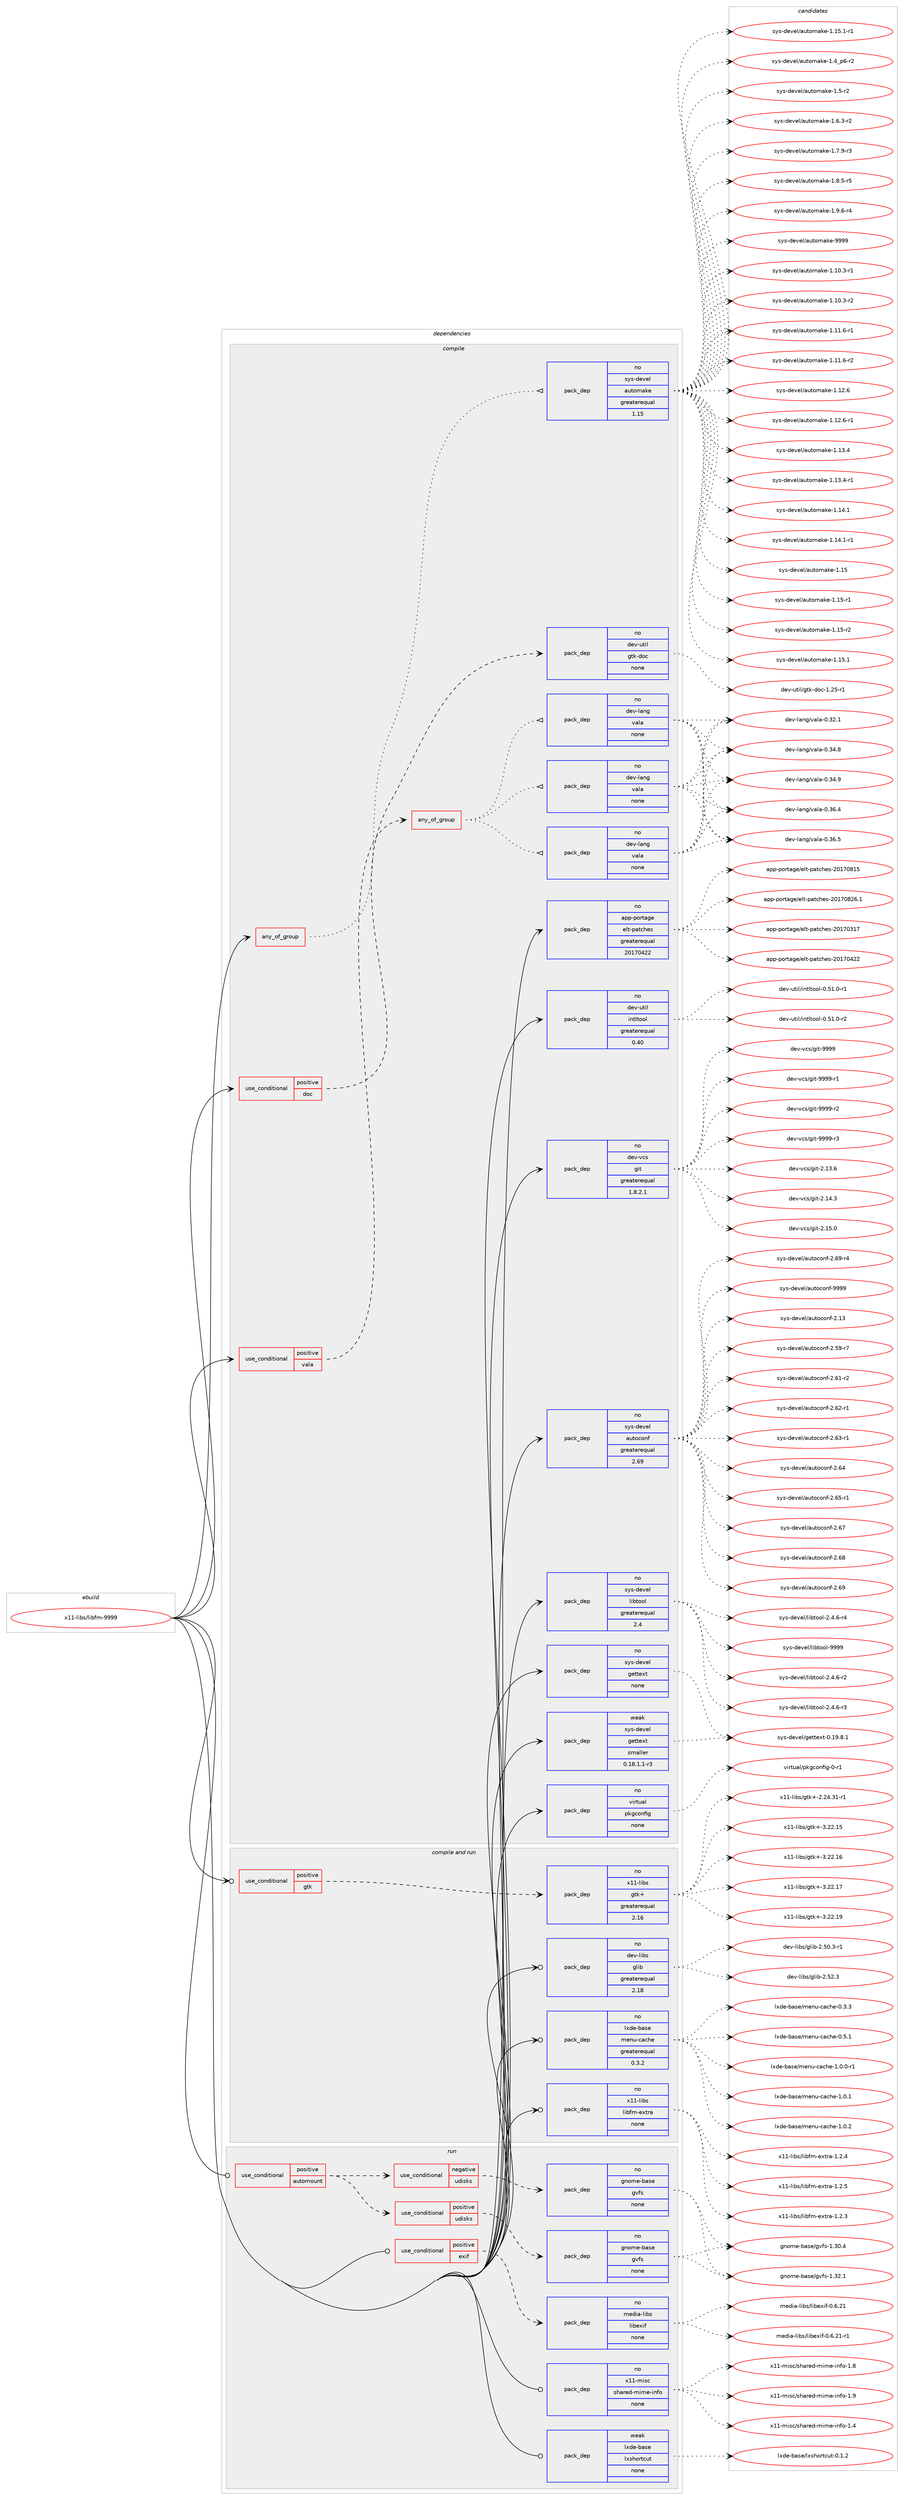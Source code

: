 digraph prolog {

# *************
# Graph options
# *************

newrank=true;
concentrate=true;
compound=true;
graph [rankdir=LR,fontname=Helvetica,fontsize=10,ranksep=1.5];#, ranksep=2.5, nodesep=0.2];
edge  [arrowhead=vee];
node  [fontname=Helvetica,fontsize=10];

# **********
# The ebuild
# **********

subgraph cluster_leftcol {
color=gray;
rank=same;
label=<<i>ebuild</i>>;
id [label="x11-libs/libfm-9999", color=red, width=4, href="../x11-libs/libfm-9999.svg"];
}

# ****************
# The dependencies
# ****************

subgraph cluster_midcol {
color=gray;
label=<<i>dependencies</i>>;
subgraph cluster_compile {
fillcolor="#eeeeee";
style=filled;
label=<<i>compile</i>>;
subgraph any9348 {
dependency519148 [label=<<TABLE BORDER="0" CELLBORDER="1" CELLSPACING="0" CELLPADDING="4"><TR><TD CELLPADDING="10">any_of_group</TD></TR></TABLE>>, shape=none, color=red];subgraph pack386811 {
dependency519149 [label=<<TABLE BORDER="0" CELLBORDER="1" CELLSPACING="0" CELLPADDING="4" WIDTH="220"><TR><TD ROWSPAN="6" CELLPADDING="30">pack_dep</TD></TR><TR><TD WIDTH="110">no</TD></TR><TR><TD>sys-devel</TD></TR><TR><TD>automake</TD></TR><TR><TD>greaterequal</TD></TR><TR><TD>1.15</TD></TR></TABLE>>, shape=none, color=blue];
}
dependency519148:e -> dependency519149:w [weight=20,style="dotted",arrowhead="oinv"];
}
id:e -> dependency519148:w [weight=20,style="solid",arrowhead="vee"];
subgraph cond122650 {
dependency519150 [label=<<TABLE BORDER="0" CELLBORDER="1" CELLSPACING="0" CELLPADDING="4"><TR><TD ROWSPAN="3" CELLPADDING="10">use_conditional</TD></TR><TR><TD>positive</TD></TR><TR><TD>doc</TD></TR></TABLE>>, shape=none, color=red];
subgraph pack386812 {
dependency519151 [label=<<TABLE BORDER="0" CELLBORDER="1" CELLSPACING="0" CELLPADDING="4" WIDTH="220"><TR><TD ROWSPAN="6" CELLPADDING="30">pack_dep</TD></TR><TR><TD WIDTH="110">no</TD></TR><TR><TD>dev-util</TD></TR><TR><TD>gtk-doc</TD></TR><TR><TD>none</TD></TR><TR><TD></TD></TR></TABLE>>, shape=none, color=blue];
}
dependency519150:e -> dependency519151:w [weight=20,style="dashed",arrowhead="vee"];
}
id:e -> dependency519150:w [weight=20,style="solid",arrowhead="vee"];
subgraph cond122651 {
dependency519152 [label=<<TABLE BORDER="0" CELLBORDER="1" CELLSPACING="0" CELLPADDING="4"><TR><TD ROWSPAN="3" CELLPADDING="10">use_conditional</TD></TR><TR><TD>positive</TD></TR><TR><TD>vala</TD></TR></TABLE>>, shape=none, color=red];
subgraph any9349 {
dependency519153 [label=<<TABLE BORDER="0" CELLBORDER="1" CELLSPACING="0" CELLPADDING="4"><TR><TD CELLPADDING="10">any_of_group</TD></TR></TABLE>>, shape=none, color=red];subgraph pack386813 {
dependency519154 [label=<<TABLE BORDER="0" CELLBORDER="1" CELLSPACING="0" CELLPADDING="4" WIDTH="220"><TR><TD ROWSPAN="6" CELLPADDING="30">pack_dep</TD></TR><TR><TD WIDTH="110">no</TD></TR><TR><TD>dev-lang</TD></TR><TR><TD>vala</TD></TR><TR><TD>none</TD></TR><TR><TD></TD></TR></TABLE>>, shape=none, color=blue];
}
dependency519153:e -> dependency519154:w [weight=20,style="dotted",arrowhead="oinv"];
subgraph pack386814 {
dependency519155 [label=<<TABLE BORDER="0" CELLBORDER="1" CELLSPACING="0" CELLPADDING="4" WIDTH="220"><TR><TD ROWSPAN="6" CELLPADDING="30">pack_dep</TD></TR><TR><TD WIDTH="110">no</TD></TR><TR><TD>dev-lang</TD></TR><TR><TD>vala</TD></TR><TR><TD>none</TD></TR><TR><TD></TD></TR></TABLE>>, shape=none, color=blue];
}
dependency519153:e -> dependency519155:w [weight=20,style="dotted",arrowhead="oinv"];
subgraph pack386815 {
dependency519156 [label=<<TABLE BORDER="0" CELLBORDER="1" CELLSPACING="0" CELLPADDING="4" WIDTH="220"><TR><TD ROWSPAN="6" CELLPADDING="30">pack_dep</TD></TR><TR><TD WIDTH="110">no</TD></TR><TR><TD>dev-lang</TD></TR><TR><TD>vala</TD></TR><TR><TD>none</TD></TR><TR><TD></TD></TR></TABLE>>, shape=none, color=blue];
}
dependency519153:e -> dependency519156:w [weight=20,style="dotted",arrowhead="oinv"];
}
dependency519152:e -> dependency519153:w [weight=20,style="dashed",arrowhead="vee"];
}
id:e -> dependency519152:w [weight=20,style="solid",arrowhead="vee"];
subgraph pack386816 {
dependency519157 [label=<<TABLE BORDER="0" CELLBORDER="1" CELLSPACING="0" CELLPADDING="4" WIDTH="220"><TR><TD ROWSPAN="6" CELLPADDING="30">pack_dep</TD></TR><TR><TD WIDTH="110">no</TD></TR><TR><TD>app-portage</TD></TR><TR><TD>elt-patches</TD></TR><TR><TD>greaterequal</TD></TR><TR><TD>20170422</TD></TR></TABLE>>, shape=none, color=blue];
}
id:e -> dependency519157:w [weight=20,style="solid",arrowhead="vee"];
subgraph pack386817 {
dependency519158 [label=<<TABLE BORDER="0" CELLBORDER="1" CELLSPACING="0" CELLPADDING="4" WIDTH="220"><TR><TD ROWSPAN="6" CELLPADDING="30">pack_dep</TD></TR><TR><TD WIDTH="110">no</TD></TR><TR><TD>dev-util</TD></TR><TR><TD>intltool</TD></TR><TR><TD>greaterequal</TD></TR><TR><TD>0.40</TD></TR></TABLE>>, shape=none, color=blue];
}
id:e -> dependency519158:w [weight=20,style="solid",arrowhead="vee"];
subgraph pack386818 {
dependency519159 [label=<<TABLE BORDER="0" CELLBORDER="1" CELLSPACING="0" CELLPADDING="4" WIDTH="220"><TR><TD ROWSPAN="6" CELLPADDING="30">pack_dep</TD></TR><TR><TD WIDTH="110">no</TD></TR><TR><TD>dev-vcs</TD></TR><TR><TD>git</TD></TR><TR><TD>greaterequal</TD></TR><TR><TD>1.8.2.1</TD></TR></TABLE>>, shape=none, color=blue];
}
id:e -> dependency519159:w [weight=20,style="solid",arrowhead="vee"];
subgraph pack386819 {
dependency519160 [label=<<TABLE BORDER="0" CELLBORDER="1" CELLSPACING="0" CELLPADDING="4" WIDTH="220"><TR><TD ROWSPAN="6" CELLPADDING="30">pack_dep</TD></TR><TR><TD WIDTH="110">no</TD></TR><TR><TD>sys-devel</TD></TR><TR><TD>autoconf</TD></TR><TR><TD>greaterequal</TD></TR><TR><TD>2.69</TD></TR></TABLE>>, shape=none, color=blue];
}
id:e -> dependency519160:w [weight=20,style="solid",arrowhead="vee"];
subgraph pack386820 {
dependency519161 [label=<<TABLE BORDER="0" CELLBORDER="1" CELLSPACING="0" CELLPADDING="4" WIDTH="220"><TR><TD ROWSPAN="6" CELLPADDING="30">pack_dep</TD></TR><TR><TD WIDTH="110">no</TD></TR><TR><TD>sys-devel</TD></TR><TR><TD>gettext</TD></TR><TR><TD>none</TD></TR><TR><TD></TD></TR></TABLE>>, shape=none, color=blue];
}
id:e -> dependency519161:w [weight=20,style="solid",arrowhead="vee"];
subgraph pack386821 {
dependency519162 [label=<<TABLE BORDER="0" CELLBORDER="1" CELLSPACING="0" CELLPADDING="4" WIDTH="220"><TR><TD ROWSPAN="6" CELLPADDING="30">pack_dep</TD></TR><TR><TD WIDTH="110">no</TD></TR><TR><TD>sys-devel</TD></TR><TR><TD>libtool</TD></TR><TR><TD>greaterequal</TD></TR><TR><TD>2.4</TD></TR></TABLE>>, shape=none, color=blue];
}
id:e -> dependency519162:w [weight=20,style="solid",arrowhead="vee"];
subgraph pack386822 {
dependency519163 [label=<<TABLE BORDER="0" CELLBORDER="1" CELLSPACING="0" CELLPADDING="4" WIDTH="220"><TR><TD ROWSPAN="6" CELLPADDING="30">pack_dep</TD></TR><TR><TD WIDTH="110">no</TD></TR><TR><TD>virtual</TD></TR><TR><TD>pkgconfig</TD></TR><TR><TD>none</TD></TR><TR><TD></TD></TR></TABLE>>, shape=none, color=blue];
}
id:e -> dependency519163:w [weight=20,style="solid",arrowhead="vee"];
subgraph pack386823 {
dependency519164 [label=<<TABLE BORDER="0" CELLBORDER="1" CELLSPACING="0" CELLPADDING="4" WIDTH="220"><TR><TD ROWSPAN="6" CELLPADDING="30">pack_dep</TD></TR><TR><TD WIDTH="110">weak</TD></TR><TR><TD>sys-devel</TD></TR><TR><TD>gettext</TD></TR><TR><TD>smaller</TD></TR><TR><TD>0.18.1.1-r3</TD></TR></TABLE>>, shape=none, color=blue];
}
id:e -> dependency519164:w [weight=20,style="solid",arrowhead="vee"];
}
subgraph cluster_compileandrun {
fillcolor="#eeeeee";
style=filled;
label=<<i>compile and run</i>>;
subgraph cond122652 {
dependency519165 [label=<<TABLE BORDER="0" CELLBORDER="1" CELLSPACING="0" CELLPADDING="4"><TR><TD ROWSPAN="3" CELLPADDING="10">use_conditional</TD></TR><TR><TD>positive</TD></TR><TR><TD>gtk</TD></TR></TABLE>>, shape=none, color=red];
subgraph pack386824 {
dependency519166 [label=<<TABLE BORDER="0" CELLBORDER="1" CELLSPACING="0" CELLPADDING="4" WIDTH="220"><TR><TD ROWSPAN="6" CELLPADDING="30">pack_dep</TD></TR><TR><TD WIDTH="110">no</TD></TR><TR><TD>x11-libs</TD></TR><TR><TD>gtk+</TD></TR><TR><TD>greaterequal</TD></TR><TR><TD>2.16</TD></TR></TABLE>>, shape=none, color=blue];
}
dependency519165:e -> dependency519166:w [weight=20,style="dashed",arrowhead="vee"];
}
id:e -> dependency519165:w [weight=20,style="solid",arrowhead="odotvee"];
subgraph pack386825 {
dependency519167 [label=<<TABLE BORDER="0" CELLBORDER="1" CELLSPACING="0" CELLPADDING="4" WIDTH="220"><TR><TD ROWSPAN="6" CELLPADDING="30">pack_dep</TD></TR><TR><TD WIDTH="110">no</TD></TR><TR><TD>dev-libs</TD></TR><TR><TD>glib</TD></TR><TR><TD>greaterequal</TD></TR><TR><TD>2.18</TD></TR></TABLE>>, shape=none, color=blue];
}
id:e -> dependency519167:w [weight=20,style="solid",arrowhead="odotvee"];
subgraph pack386826 {
dependency519168 [label=<<TABLE BORDER="0" CELLBORDER="1" CELLSPACING="0" CELLPADDING="4" WIDTH="220"><TR><TD ROWSPAN="6" CELLPADDING="30">pack_dep</TD></TR><TR><TD WIDTH="110">no</TD></TR><TR><TD>lxde-base</TD></TR><TR><TD>menu-cache</TD></TR><TR><TD>greaterequal</TD></TR><TR><TD>0.3.2</TD></TR></TABLE>>, shape=none, color=blue];
}
id:e -> dependency519168:w [weight=20,style="solid",arrowhead="odotvee"];
subgraph pack386827 {
dependency519169 [label=<<TABLE BORDER="0" CELLBORDER="1" CELLSPACING="0" CELLPADDING="4" WIDTH="220"><TR><TD ROWSPAN="6" CELLPADDING="30">pack_dep</TD></TR><TR><TD WIDTH="110">no</TD></TR><TR><TD>x11-libs</TD></TR><TR><TD>libfm-extra</TD></TR><TR><TD>none</TD></TR><TR><TD></TD></TR></TABLE>>, shape=none, color=blue];
}
id:e -> dependency519169:w [weight=20,style="solid",arrowhead="odotvee"];
}
subgraph cluster_run {
fillcolor="#eeeeee";
style=filled;
label=<<i>run</i>>;
subgraph cond122653 {
dependency519170 [label=<<TABLE BORDER="0" CELLBORDER="1" CELLSPACING="0" CELLPADDING="4"><TR><TD ROWSPAN="3" CELLPADDING="10">use_conditional</TD></TR><TR><TD>positive</TD></TR><TR><TD>automount</TD></TR></TABLE>>, shape=none, color=red];
subgraph cond122654 {
dependency519171 [label=<<TABLE BORDER="0" CELLBORDER="1" CELLSPACING="0" CELLPADDING="4"><TR><TD ROWSPAN="3" CELLPADDING="10">use_conditional</TD></TR><TR><TD>positive</TD></TR><TR><TD>udisks</TD></TR></TABLE>>, shape=none, color=red];
subgraph pack386828 {
dependency519172 [label=<<TABLE BORDER="0" CELLBORDER="1" CELLSPACING="0" CELLPADDING="4" WIDTH="220"><TR><TD ROWSPAN="6" CELLPADDING="30">pack_dep</TD></TR><TR><TD WIDTH="110">no</TD></TR><TR><TD>gnome-base</TD></TR><TR><TD>gvfs</TD></TR><TR><TD>none</TD></TR><TR><TD></TD></TR></TABLE>>, shape=none, color=blue];
}
dependency519171:e -> dependency519172:w [weight=20,style="dashed",arrowhead="vee"];
}
dependency519170:e -> dependency519171:w [weight=20,style="dashed",arrowhead="vee"];
subgraph cond122655 {
dependency519173 [label=<<TABLE BORDER="0" CELLBORDER="1" CELLSPACING="0" CELLPADDING="4"><TR><TD ROWSPAN="3" CELLPADDING="10">use_conditional</TD></TR><TR><TD>negative</TD></TR><TR><TD>udisks</TD></TR></TABLE>>, shape=none, color=red];
subgraph pack386829 {
dependency519174 [label=<<TABLE BORDER="0" CELLBORDER="1" CELLSPACING="0" CELLPADDING="4" WIDTH="220"><TR><TD ROWSPAN="6" CELLPADDING="30">pack_dep</TD></TR><TR><TD WIDTH="110">no</TD></TR><TR><TD>gnome-base</TD></TR><TR><TD>gvfs</TD></TR><TR><TD>none</TD></TR><TR><TD></TD></TR></TABLE>>, shape=none, color=blue];
}
dependency519173:e -> dependency519174:w [weight=20,style="dashed",arrowhead="vee"];
}
dependency519170:e -> dependency519173:w [weight=20,style="dashed",arrowhead="vee"];
}
id:e -> dependency519170:w [weight=20,style="solid",arrowhead="odot"];
subgraph cond122656 {
dependency519175 [label=<<TABLE BORDER="0" CELLBORDER="1" CELLSPACING="0" CELLPADDING="4"><TR><TD ROWSPAN="3" CELLPADDING="10">use_conditional</TD></TR><TR><TD>positive</TD></TR><TR><TD>exif</TD></TR></TABLE>>, shape=none, color=red];
subgraph pack386830 {
dependency519176 [label=<<TABLE BORDER="0" CELLBORDER="1" CELLSPACING="0" CELLPADDING="4" WIDTH="220"><TR><TD ROWSPAN="6" CELLPADDING="30">pack_dep</TD></TR><TR><TD WIDTH="110">no</TD></TR><TR><TD>media-libs</TD></TR><TR><TD>libexif</TD></TR><TR><TD>none</TD></TR><TR><TD></TD></TR></TABLE>>, shape=none, color=blue];
}
dependency519175:e -> dependency519176:w [weight=20,style="dashed",arrowhead="vee"];
}
id:e -> dependency519175:w [weight=20,style="solid",arrowhead="odot"];
subgraph pack386831 {
dependency519177 [label=<<TABLE BORDER="0" CELLBORDER="1" CELLSPACING="0" CELLPADDING="4" WIDTH="220"><TR><TD ROWSPAN="6" CELLPADDING="30">pack_dep</TD></TR><TR><TD WIDTH="110">no</TD></TR><TR><TD>x11-misc</TD></TR><TR><TD>shared-mime-info</TD></TR><TR><TD>none</TD></TR><TR><TD></TD></TR></TABLE>>, shape=none, color=blue];
}
id:e -> dependency519177:w [weight=20,style="solid",arrowhead="odot"];
subgraph pack386832 {
dependency519178 [label=<<TABLE BORDER="0" CELLBORDER="1" CELLSPACING="0" CELLPADDING="4" WIDTH="220"><TR><TD ROWSPAN="6" CELLPADDING="30">pack_dep</TD></TR><TR><TD WIDTH="110">weak</TD></TR><TR><TD>lxde-base</TD></TR><TR><TD>lxshortcut</TD></TR><TR><TD>none</TD></TR><TR><TD></TD></TR></TABLE>>, shape=none, color=blue];
}
id:e -> dependency519178:w [weight=20,style="solid",arrowhead="odot"];
}
}

# **************
# The candidates
# **************

subgraph cluster_choices {
rank=same;
color=gray;
label=<<i>candidates</i>>;

subgraph choice386811 {
color=black;
nodesep=1;
choice11512111545100101118101108479711711611110997107101454946494846514511449 [label="sys-devel/automake-1.10.3-r1", color=red, width=4,href="../sys-devel/automake-1.10.3-r1.svg"];
choice11512111545100101118101108479711711611110997107101454946494846514511450 [label="sys-devel/automake-1.10.3-r2", color=red, width=4,href="../sys-devel/automake-1.10.3-r2.svg"];
choice11512111545100101118101108479711711611110997107101454946494946544511449 [label="sys-devel/automake-1.11.6-r1", color=red, width=4,href="../sys-devel/automake-1.11.6-r1.svg"];
choice11512111545100101118101108479711711611110997107101454946494946544511450 [label="sys-devel/automake-1.11.6-r2", color=red, width=4,href="../sys-devel/automake-1.11.6-r2.svg"];
choice1151211154510010111810110847971171161111099710710145494649504654 [label="sys-devel/automake-1.12.6", color=red, width=4,href="../sys-devel/automake-1.12.6.svg"];
choice11512111545100101118101108479711711611110997107101454946495046544511449 [label="sys-devel/automake-1.12.6-r1", color=red, width=4,href="../sys-devel/automake-1.12.6-r1.svg"];
choice1151211154510010111810110847971171161111099710710145494649514652 [label="sys-devel/automake-1.13.4", color=red, width=4,href="../sys-devel/automake-1.13.4.svg"];
choice11512111545100101118101108479711711611110997107101454946495146524511449 [label="sys-devel/automake-1.13.4-r1", color=red, width=4,href="../sys-devel/automake-1.13.4-r1.svg"];
choice1151211154510010111810110847971171161111099710710145494649524649 [label="sys-devel/automake-1.14.1", color=red, width=4,href="../sys-devel/automake-1.14.1.svg"];
choice11512111545100101118101108479711711611110997107101454946495246494511449 [label="sys-devel/automake-1.14.1-r1", color=red, width=4,href="../sys-devel/automake-1.14.1-r1.svg"];
choice115121115451001011181011084797117116111109971071014549464953 [label="sys-devel/automake-1.15", color=red, width=4,href="../sys-devel/automake-1.15.svg"];
choice1151211154510010111810110847971171161111099710710145494649534511449 [label="sys-devel/automake-1.15-r1", color=red, width=4,href="../sys-devel/automake-1.15-r1.svg"];
choice1151211154510010111810110847971171161111099710710145494649534511450 [label="sys-devel/automake-1.15-r2", color=red, width=4,href="../sys-devel/automake-1.15-r2.svg"];
choice1151211154510010111810110847971171161111099710710145494649534649 [label="sys-devel/automake-1.15.1", color=red, width=4,href="../sys-devel/automake-1.15.1.svg"];
choice11512111545100101118101108479711711611110997107101454946495346494511449 [label="sys-devel/automake-1.15.1-r1", color=red, width=4,href="../sys-devel/automake-1.15.1-r1.svg"];
choice115121115451001011181011084797117116111109971071014549465295112544511450 [label="sys-devel/automake-1.4_p6-r2", color=red, width=4,href="../sys-devel/automake-1.4_p6-r2.svg"];
choice11512111545100101118101108479711711611110997107101454946534511450 [label="sys-devel/automake-1.5-r2", color=red, width=4,href="../sys-devel/automake-1.5-r2.svg"];
choice115121115451001011181011084797117116111109971071014549465446514511450 [label="sys-devel/automake-1.6.3-r2", color=red, width=4,href="../sys-devel/automake-1.6.3-r2.svg"];
choice115121115451001011181011084797117116111109971071014549465546574511451 [label="sys-devel/automake-1.7.9-r3", color=red, width=4,href="../sys-devel/automake-1.7.9-r3.svg"];
choice115121115451001011181011084797117116111109971071014549465646534511453 [label="sys-devel/automake-1.8.5-r5", color=red, width=4,href="../sys-devel/automake-1.8.5-r5.svg"];
choice115121115451001011181011084797117116111109971071014549465746544511452 [label="sys-devel/automake-1.9.6-r4", color=red, width=4,href="../sys-devel/automake-1.9.6-r4.svg"];
choice115121115451001011181011084797117116111109971071014557575757 [label="sys-devel/automake-9999", color=red, width=4,href="../sys-devel/automake-9999.svg"];
dependency519149:e -> choice11512111545100101118101108479711711611110997107101454946494846514511449:w [style=dotted,weight="100"];
dependency519149:e -> choice11512111545100101118101108479711711611110997107101454946494846514511450:w [style=dotted,weight="100"];
dependency519149:e -> choice11512111545100101118101108479711711611110997107101454946494946544511449:w [style=dotted,weight="100"];
dependency519149:e -> choice11512111545100101118101108479711711611110997107101454946494946544511450:w [style=dotted,weight="100"];
dependency519149:e -> choice1151211154510010111810110847971171161111099710710145494649504654:w [style=dotted,weight="100"];
dependency519149:e -> choice11512111545100101118101108479711711611110997107101454946495046544511449:w [style=dotted,weight="100"];
dependency519149:e -> choice1151211154510010111810110847971171161111099710710145494649514652:w [style=dotted,weight="100"];
dependency519149:e -> choice11512111545100101118101108479711711611110997107101454946495146524511449:w [style=dotted,weight="100"];
dependency519149:e -> choice1151211154510010111810110847971171161111099710710145494649524649:w [style=dotted,weight="100"];
dependency519149:e -> choice11512111545100101118101108479711711611110997107101454946495246494511449:w [style=dotted,weight="100"];
dependency519149:e -> choice115121115451001011181011084797117116111109971071014549464953:w [style=dotted,weight="100"];
dependency519149:e -> choice1151211154510010111810110847971171161111099710710145494649534511449:w [style=dotted,weight="100"];
dependency519149:e -> choice1151211154510010111810110847971171161111099710710145494649534511450:w [style=dotted,weight="100"];
dependency519149:e -> choice1151211154510010111810110847971171161111099710710145494649534649:w [style=dotted,weight="100"];
dependency519149:e -> choice11512111545100101118101108479711711611110997107101454946495346494511449:w [style=dotted,weight="100"];
dependency519149:e -> choice115121115451001011181011084797117116111109971071014549465295112544511450:w [style=dotted,weight="100"];
dependency519149:e -> choice11512111545100101118101108479711711611110997107101454946534511450:w [style=dotted,weight="100"];
dependency519149:e -> choice115121115451001011181011084797117116111109971071014549465446514511450:w [style=dotted,weight="100"];
dependency519149:e -> choice115121115451001011181011084797117116111109971071014549465546574511451:w [style=dotted,weight="100"];
dependency519149:e -> choice115121115451001011181011084797117116111109971071014549465646534511453:w [style=dotted,weight="100"];
dependency519149:e -> choice115121115451001011181011084797117116111109971071014549465746544511452:w [style=dotted,weight="100"];
dependency519149:e -> choice115121115451001011181011084797117116111109971071014557575757:w [style=dotted,weight="100"];
}
subgraph choice386812 {
color=black;
nodesep=1;
choice1001011184511711610510847103116107451001119945494650534511449 [label="dev-util/gtk-doc-1.25-r1", color=red, width=4,href="../dev-util/gtk-doc-1.25-r1.svg"];
dependency519151:e -> choice1001011184511711610510847103116107451001119945494650534511449:w [style=dotted,weight="100"];
}
subgraph choice386813 {
color=black;
nodesep=1;
choice100101118451089711010347118971089745484651504649 [label="dev-lang/vala-0.32.1", color=red, width=4,href="../dev-lang/vala-0.32.1.svg"];
choice100101118451089711010347118971089745484651524656 [label="dev-lang/vala-0.34.8", color=red, width=4,href="../dev-lang/vala-0.34.8.svg"];
choice100101118451089711010347118971089745484651524657 [label="dev-lang/vala-0.34.9", color=red, width=4,href="../dev-lang/vala-0.34.9.svg"];
choice100101118451089711010347118971089745484651544652 [label="dev-lang/vala-0.36.4", color=red, width=4,href="../dev-lang/vala-0.36.4.svg"];
choice100101118451089711010347118971089745484651544653 [label="dev-lang/vala-0.36.5", color=red, width=4,href="../dev-lang/vala-0.36.5.svg"];
dependency519154:e -> choice100101118451089711010347118971089745484651504649:w [style=dotted,weight="100"];
dependency519154:e -> choice100101118451089711010347118971089745484651524656:w [style=dotted,weight="100"];
dependency519154:e -> choice100101118451089711010347118971089745484651524657:w [style=dotted,weight="100"];
dependency519154:e -> choice100101118451089711010347118971089745484651544652:w [style=dotted,weight="100"];
dependency519154:e -> choice100101118451089711010347118971089745484651544653:w [style=dotted,weight="100"];
}
subgraph choice386814 {
color=black;
nodesep=1;
choice100101118451089711010347118971089745484651504649 [label="dev-lang/vala-0.32.1", color=red, width=4,href="../dev-lang/vala-0.32.1.svg"];
choice100101118451089711010347118971089745484651524656 [label="dev-lang/vala-0.34.8", color=red, width=4,href="../dev-lang/vala-0.34.8.svg"];
choice100101118451089711010347118971089745484651524657 [label="dev-lang/vala-0.34.9", color=red, width=4,href="../dev-lang/vala-0.34.9.svg"];
choice100101118451089711010347118971089745484651544652 [label="dev-lang/vala-0.36.4", color=red, width=4,href="../dev-lang/vala-0.36.4.svg"];
choice100101118451089711010347118971089745484651544653 [label="dev-lang/vala-0.36.5", color=red, width=4,href="../dev-lang/vala-0.36.5.svg"];
dependency519155:e -> choice100101118451089711010347118971089745484651504649:w [style=dotted,weight="100"];
dependency519155:e -> choice100101118451089711010347118971089745484651524656:w [style=dotted,weight="100"];
dependency519155:e -> choice100101118451089711010347118971089745484651524657:w [style=dotted,weight="100"];
dependency519155:e -> choice100101118451089711010347118971089745484651544652:w [style=dotted,weight="100"];
dependency519155:e -> choice100101118451089711010347118971089745484651544653:w [style=dotted,weight="100"];
}
subgraph choice386815 {
color=black;
nodesep=1;
choice100101118451089711010347118971089745484651504649 [label="dev-lang/vala-0.32.1", color=red, width=4,href="../dev-lang/vala-0.32.1.svg"];
choice100101118451089711010347118971089745484651524656 [label="dev-lang/vala-0.34.8", color=red, width=4,href="../dev-lang/vala-0.34.8.svg"];
choice100101118451089711010347118971089745484651524657 [label="dev-lang/vala-0.34.9", color=red, width=4,href="../dev-lang/vala-0.34.9.svg"];
choice100101118451089711010347118971089745484651544652 [label="dev-lang/vala-0.36.4", color=red, width=4,href="../dev-lang/vala-0.36.4.svg"];
choice100101118451089711010347118971089745484651544653 [label="dev-lang/vala-0.36.5", color=red, width=4,href="../dev-lang/vala-0.36.5.svg"];
dependency519156:e -> choice100101118451089711010347118971089745484651504649:w [style=dotted,weight="100"];
dependency519156:e -> choice100101118451089711010347118971089745484651524656:w [style=dotted,weight="100"];
dependency519156:e -> choice100101118451089711010347118971089745484651524657:w [style=dotted,weight="100"];
dependency519156:e -> choice100101118451089711010347118971089745484651544652:w [style=dotted,weight="100"];
dependency519156:e -> choice100101118451089711010347118971089745484651544653:w [style=dotted,weight="100"];
}
subgraph choice386816 {
color=black;
nodesep=1;
choice97112112451121111141169710310147101108116451129711699104101115455048495548514955 [label="app-portage/elt-patches-20170317", color=red, width=4,href="../app-portage/elt-patches-20170317.svg"];
choice97112112451121111141169710310147101108116451129711699104101115455048495548525050 [label="app-portage/elt-patches-20170422", color=red, width=4,href="../app-portage/elt-patches-20170422.svg"];
choice97112112451121111141169710310147101108116451129711699104101115455048495548564953 [label="app-portage/elt-patches-20170815", color=red, width=4,href="../app-portage/elt-patches-20170815.svg"];
choice971121124511211111411697103101471011081164511297116991041011154550484955485650544649 [label="app-portage/elt-patches-20170826.1", color=red, width=4,href="../app-portage/elt-patches-20170826.1.svg"];
dependency519157:e -> choice97112112451121111141169710310147101108116451129711699104101115455048495548514955:w [style=dotted,weight="100"];
dependency519157:e -> choice97112112451121111141169710310147101108116451129711699104101115455048495548525050:w [style=dotted,weight="100"];
dependency519157:e -> choice97112112451121111141169710310147101108116451129711699104101115455048495548564953:w [style=dotted,weight="100"];
dependency519157:e -> choice971121124511211111411697103101471011081164511297116991041011154550484955485650544649:w [style=dotted,weight="100"];
}
subgraph choice386817 {
color=black;
nodesep=1;
choice1001011184511711610510847105110116108116111111108454846534946484511449 [label="dev-util/intltool-0.51.0-r1", color=red, width=4,href="../dev-util/intltool-0.51.0-r1.svg"];
choice1001011184511711610510847105110116108116111111108454846534946484511450 [label="dev-util/intltool-0.51.0-r2", color=red, width=4,href="../dev-util/intltool-0.51.0-r2.svg"];
dependency519158:e -> choice1001011184511711610510847105110116108116111111108454846534946484511449:w [style=dotted,weight="100"];
dependency519158:e -> choice1001011184511711610510847105110116108116111111108454846534946484511450:w [style=dotted,weight="100"];
}
subgraph choice386818 {
color=black;
nodesep=1;
choice10010111845118991154710310511645504649514654 [label="dev-vcs/git-2.13.6", color=red, width=4,href="../dev-vcs/git-2.13.6.svg"];
choice10010111845118991154710310511645504649524651 [label="dev-vcs/git-2.14.3", color=red, width=4,href="../dev-vcs/git-2.14.3.svg"];
choice10010111845118991154710310511645504649534648 [label="dev-vcs/git-2.15.0", color=red, width=4,href="../dev-vcs/git-2.15.0.svg"];
choice1001011184511899115471031051164557575757 [label="dev-vcs/git-9999", color=red, width=4,href="../dev-vcs/git-9999.svg"];
choice10010111845118991154710310511645575757574511449 [label="dev-vcs/git-9999-r1", color=red, width=4,href="../dev-vcs/git-9999-r1.svg"];
choice10010111845118991154710310511645575757574511450 [label="dev-vcs/git-9999-r2", color=red, width=4,href="../dev-vcs/git-9999-r2.svg"];
choice10010111845118991154710310511645575757574511451 [label="dev-vcs/git-9999-r3", color=red, width=4,href="../dev-vcs/git-9999-r3.svg"];
dependency519159:e -> choice10010111845118991154710310511645504649514654:w [style=dotted,weight="100"];
dependency519159:e -> choice10010111845118991154710310511645504649524651:w [style=dotted,weight="100"];
dependency519159:e -> choice10010111845118991154710310511645504649534648:w [style=dotted,weight="100"];
dependency519159:e -> choice1001011184511899115471031051164557575757:w [style=dotted,weight="100"];
dependency519159:e -> choice10010111845118991154710310511645575757574511449:w [style=dotted,weight="100"];
dependency519159:e -> choice10010111845118991154710310511645575757574511450:w [style=dotted,weight="100"];
dependency519159:e -> choice10010111845118991154710310511645575757574511451:w [style=dotted,weight="100"];
}
subgraph choice386819 {
color=black;
nodesep=1;
choice115121115451001011181011084797117116111991111101024550464951 [label="sys-devel/autoconf-2.13", color=red, width=4,href="../sys-devel/autoconf-2.13.svg"];
choice1151211154510010111810110847971171161119911111010245504653574511455 [label="sys-devel/autoconf-2.59-r7", color=red, width=4,href="../sys-devel/autoconf-2.59-r7.svg"];
choice1151211154510010111810110847971171161119911111010245504654494511450 [label="sys-devel/autoconf-2.61-r2", color=red, width=4,href="../sys-devel/autoconf-2.61-r2.svg"];
choice1151211154510010111810110847971171161119911111010245504654504511449 [label="sys-devel/autoconf-2.62-r1", color=red, width=4,href="../sys-devel/autoconf-2.62-r1.svg"];
choice1151211154510010111810110847971171161119911111010245504654514511449 [label="sys-devel/autoconf-2.63-r1", color=red, width=4,href="../sys-devel/autoconf-2.63-r1.svg"];
choice115121115451001011181011084797117116111991111101024550465452 [label="sys-devel/autoconf-2.64", color=red, width=4,href="../sys-devel/autoconf-2.64.svg"];
choice1151211154510010111810110847971171161119911111010245504654534511449 [label="sys-devel/autoconf-2.65-r1", color=red, width=4,href="../sys-devel/autoconf-2.65-r1.svg"];
choice115121115451001011181011084797117116111991111101024550465455 [label="sys-devel/autoconf-2.67", color=red, width=4,href="../sys-devel/autoconf-2.67.svg"];
choice115121115451001011181011084797117116111991111101024550465456 [label="sys-devel/autoconf-2.68", color=red, width=4,href="../sys-devel/autoconf-2.68.svg"];
choice115121115451001011181011084797117116111991111101024550465457 [label="sys-devel/autoconf-2.69", color=red, width=4,href="../sys-devel/autoconf-2.69.svg"];
choice1151211154510010111810110847971171161119911111010245504654574511452 [label="sys-devel/autoconf-2.69-r4", color=red, width=4,href="../sys-devel/autoconf-2.69-r4.svg"];
choice115121115451001011181011084797117116111991111101024557575757 [label="sys-devel/autoconf-9999", color=red, width=4,href="../sys-devel/autoconf-9999.svg"];
dependency519160:e -> choice115121115451001011181011084797117116111991111101024550464951:w [style=dotted,weight="100"];
dependency519160:e -> choice1151211154510010111810110847971171161119911111010245504653574511455:w [style=dotted,weight="100"];
dependency519160:e -> choice1151211154510010111810110847971171161119911111010245504654494511450:w [style=dotted,weight="100"];
dependency519160:e -> choice1151211154510010111810110847971171161119911111010245504654504511449:w [style=dotted,weight="100"];
dependency519160:e -> choice1151211154510010111810110847971171161119911111010245504654514511449:w [style=dotted,weight="100"];
dependency519160:e -> choice115121115451001011181011084797117116111991111101024550465452:w [style=dotted,weight="100"];
dependency519160:e -> choice1151211154510010111810110847971171161119911111010245504654534511449:w [style=dotted,weight="100"];
dependency519160:e -> choice115121115451001011181011084797117116111991111101024550465455:w [style=dotted,weight="100"];
dependency519160:e -> choice115121115451001011181011084797117116111991111101024550465456:w [style=dotted,weight="100"];
dependency519160:e -> choice115121115451001011181011084797117116111991111101024550465457:w [style=dotted,weight="100"];
dependency519160:e -> choice1151211154510010111810110847971171161119911111010245504654574511452:w [style=dotted,weight="100"];
dependency519160:e -> choice115121115451001011181011084797117116111991111101024557575757:w [style=dotted,weight="100"];
}
subgraph choice386820 {
color=black;
nodesep=1;
choice1151211154510010111810110847103101116116101120116454846495746564649 [label="sys-devel/gettext-0.19.8.1", color=red, width=4,href="../sys-devel/gettext-0.19.8.1.svg"];
dependency519161:e -> choice1151211154510010111810110847103101116116101120116454846495746564649:w [style=dotted,weight="100"];
}
subgraph choice386821 {
color=black;
nodesep=1;
choice1151211154510010111810110847108105981161111111084550465246544511450 [label="sys-devel/libtool-2.4.6-r2", color=red, width=4,href="../sys-devel/libtool-2.4.6-r2.svg"];
choice1151211154510010111810110847108105981161111111084550465246544511451 [label="sys-devel/libtool-2.4.6-r3", color=red, width=4,href="../sys-devel/libtool-2.4.6-r3.svg"];
choice1151211154510010111810110847108105981161111111084550465246544511452 [label="sys-devel/libtool-2.4.6-r4", color=red, width=4,href="../sys-devel/libtool-2.4.6-r4.svg"];
choice1151211154510010111810110847108105981161111111084557575757 [label="sys-devel/libtool-9999", color=red, width=4,href="../sys-devel/libtool-9999.svg"];
dependency519162:e -> choice1151211154510010111810110847108105981161111111084550465246544511450:w [style=dotted,weight="100"];
dependency519162:e -> choice1151211154510010111810110847108105981161111111084550465246544511451:w [style=dotted,weight="100"];
dependency519162:e -> choice1151211154510010111810110847108105981161111111084550465246544511452:w [style=dotted,weight="100"];
dependency519162:e -> choice1151211154510010111810110847108105981161111111084557575757:w [style=dotted,weight="100"];
}
subgraph choice386822 {
color=black;
nodesep=1;
choice11810511411611797108471121071039911111010210510345484511449 [label="virtual/pkgconfig-0-r1", color=red, width=4,href="../virtual/pkgconfig-0-r1.svg"];
dependency519163:e -> choice11810511411611797108471121071039911111010210510345484511449:w [style=dotted,weight="100"];
}
subgraph choice386823 {
color=black;
nodesep=1;
choice1151211154510010111810110847103101116116101120116454846495746564649 [label="sys-devel/gettext-0.19.8.1", color=red, width=4,href="../sys-devel/gettext-0.19.8.1.svg"];
dependency519164:e -> choice1151211154510010111810110847103101116116101120116454846495746564649:w [style=dotted,weight="100"];
}
subgraph choice386824 {
color=black;
nodesep=1;
choice12049494510810598115471031161074345504650524651494511449 [label="x11-libs/gtk+-2.24.31-r1", color=red, width=4,href="../x11-libs/gtk+-2.24.31-r1.svg"];
choice1204949451081059811547103116107434551465050464953 [label="x11-libs/gtk+-3.22.15", color=red, width=4,href="../x11-libs/gtk+-3.22.15.svg"];
choice1204949451081059811547103116107434551465050464954 [label="x11-libs/gtk+-3.22.16", color=red, width=4,href="../x11-libs/gtk+-3.22.16.svg"];
choice1204949451081059811547103116107434551465050464955 [label="x11-libs/gtk+-3.22.17", color=red, width=4,href="../x11-libs/gtk+-3.22.17.svg"];
choice1204949451081059811547103116107434551465050464957 [label="x11-libs/gtk+-3.22.19", color=red, width=4,href="../x11-libs/gtk+-3.22.19.svg"];
dependency519166:e -> choice12049494510810598115471031161074345504650524651494511449:w [style=dotted,weight="100"];
dependency519166:e -> choice1204949451081059811547103116107434551465050464953:w [style=dotted,weight="100"];
dependency519166:e -> choice1204949451081059811547103116107434551465050464954:w [style=dotted,weight="100"];
dependency519166:e -> choice1204949451081059811547103116107434551465050464955:w [style=dotted,weight="100"];
dependency519166:e -> choice1204949451081059811547103116107434551465050464957:w [style=dotted,weight="100"];
}
subgraph choice386825 {
color=black;
nodesep=1;
choice10010111845108105981154710310810598455046534846514511449 [label="dev-libs/glib-2.50.3-r1", color=red, width=4,href="../dev-libs/glib-2.50.3-r1.svg"];
choice1001011184510810598115471031081059845504653504651 [label="dev-libs/glib-2.52.3", color=red, width=4,href="../dev-libs/glib-2.52.3.svg"];
dependency519167:e -> choice10010111845108105981154710310810598455046534846514511449:w [style=dotted,weight="100"];
dependency519167:e -> choice1001011184510810598115471031081059845504653504651:w [style=dotted,weight="100"];
}
subgraph choice386826 {
color=black;
nodesep=1;
choice1081201001014598971151014710910111011745999799104101454846514651 [label="lxde-base/menu-cache-0.3.3", color=red, width=4,href="../lxde-base/menu-cache-0.3.3.svg"];
choice1081201001014598971151014710910111011745999799104101454846534649 [label="lxde-base/menu-cache-0.5.1", color=red, width=4,href="../lxde-base/menu-cache-0.5.1.svg"];
choice10812010010145989711510147109101110117459997991041014549464846484511449 [label="lxde-base/menu-cache-1.0.0-r1", color=red, width=4,href="../lxde-base/menu-cache-1.0.0-r1.svg"];
choice1081201001014598971151014710910111011745999799104101454946484649 [label="lxde-base/menu-cache-1.0.1", color=red, width=4,href="../lxde-base/menu-cache-1.0.1.svg"];
choice1081201001014598971151014710910111011745999799104101454946484650 [label="lxde-base/menu-cache-1.0.2", color=red, width=4,href="../lxde-base/menu-cache-1.0.2.svg"];
dependency519168:e -> choice1081201001014598971151014710910111011745999799104101454846514651:w [style=dotted,weight="100"];
dependency519168:e -> choice1081201001014598971151014710910111011745999799104101454846534649:w [style=dotted,weight="100"];
dependency519168:e -> choice10812010010145989711510147109101110117459997991041014549464846484511449:w [style=dotted,weight="100"];
dependency519168:e -> choice1081201001014598971151014710910111011745999799104101454946484649:w [style=dotted,weight="100"];
dependency519168:e -> choice1081201001014598971151014710910111011745999799104101454946484650:w [style=dotted,weight="100"];
}
subgraph choice386827 {
color=black;
nodesep=1;
choice1204949451081059811547108105981021094510112011611497454946504651 [label="x11-libs/libfm-extra-1.2.3", color=red, width=4,href="../x11-libs/libfm-extra-1.2.3.svg"];
choice1204949451081059811547108105981021094510112011611497454946504652 [label="x11-libs/libfm-extra-1.2.4", color=red, width=4,href="../x11-libs/libfm-extra-1.2.4.svg"];
choice1204949451081059811547108105981021094510112011611497454946504653 [label="x11-libs/libfm-extra-1.2.5", color=red, width=4,href="../x11-libs/libfm-extra-1.2.5.svg"];
dependency519169:e -> choice1204949451081059811547108105981021094510112011611497454946504651:w [style=dotted,weight="100"];
dependency519169:e -> choice1204949451081059811547108105981021094510112011611497454946504652:w [style=dotted,weight="100"];
dependency519169:e -> choice1204949451081059811547108105981021094510112011611497454946504653:w [style=dotted,weight="100"];
}
subgraph choice386828 {
color=black;
nodesep=1;
choice1031101111091014598971151014710311810211545494651484652 [label="gnome-base/gvfs-1.30.4", color=red, width=4,href="../gnome-base/gvfs-1.30.4.svg"];
choice1031101111091014598971151014710311810211545494651504649 [label="gnome-base/gvfs-1.32.1", color=red, width=4,href="../gnome-base/gvfs-1.32.1.svg"];
dependency519172:e -> choice1031101111091014598971151014710311810211545494651484652:w [style=dotted,weight="100"];
dependency519172:e -> choice1031101111091014598971151014710311810211545494651504649:w [style=dotted,weight="100"];
}
subgraph choice386829 {
color=black;
nodesep=1;
choice1031101111091014598971151014710311810211545494651484652 [label="gnome-base/gvfs-1.30.4", color=red, width=4,href="../gnome-base/gvfs-1.30.4.svg"];
choice1031101111091014598971151014710311810211545494651504649 [label="gnome-base/gvfs-1.32.1", color=red, width=4,href="../gnome-base/gvfs-1.32.1.svg"];
dependency519174:e -> choice1031101111091014598971151014710311810211545494651484652:w [style=dotted,weight="100"];
dependency519174:e -> choice1031101111091014598971151014710311810211545494651504649:w [style=dotted,weight="100"];
}
subgraph choice386830 {
color=black;
nodesep=1;
choice109101100105974510810598115471081059810112010510245484654465049 [label="media-libs/libexif-0.6.21", color=red, width=4,href="../media-libs/libexif-0.6.21.svg"];
choice1091011001059745108105981154710810598101120105102454846544650494511449 [label="media-libs/libexif-0.6.21-r1", color=red, width=4,href="../media-libs/libexif-0.6.21-r1.svg"];
dependency519176:e -> choice109101100105974510810598115471081059810112010510245484654465049:w [style=dotted,weight="100"];
dependency519176:e -> choice1091011001059745108105981154710810598101120105102454846544650494511449:w [style=dotted,weight="100"];
}
subgraph choice386831 {
color=black;
nodesep=1;
choice120494945109105115994711510497114101100451091051091014510511010211145494652 [label="x11-misc/shared-mime-info-1.4", color=red, width=4,href="../x11-misc/shared-mime-info-1.4.svg"];
choice120494945109105115994711510497114101100451091051091014510511010211145494656 [label="x11-misc/shared-mime-info-1.8", color=red, width=4,href="../x11-misc/shared-mime-info-1.8.svg"];
choice120494945109105115994711510497114101100451091051091014510511010211145494657 [label="x11-misc/shared-mime-info-1.9", color=red, width=4,href="../x11-misc/shared-mime-info-1.9.svg"];
dependency519177:e -> choice120494945109105115994711510497114101100451091051091014510511010211145494652:w [style=dotted,weight="100"];
dependency519177:e -> choice120494945109105115994711510497114101100451091051091014510511010211145494656:w [style=dotted,weight="100"];
dependency519177:e -> choice120494945109105115994711510497114101100451091051091014510511010211145494657:w [style=dotted,weight="100"];
}
subgraph choice386832 {
color=black;
nodesep=1;
choice1081201001014598971151014710812011510411111411699117116454846494650 [label="lxde-base/lxshortcut-0.1.2", color=red, width=4,href="../lxde-base/lxshortcut-0.1.2.svg"];
dependency519178:e -> choice1081201001014598971151014710812011510411111411699117116454846494650:w [style=dotted,weight="100"];
}
}

}
